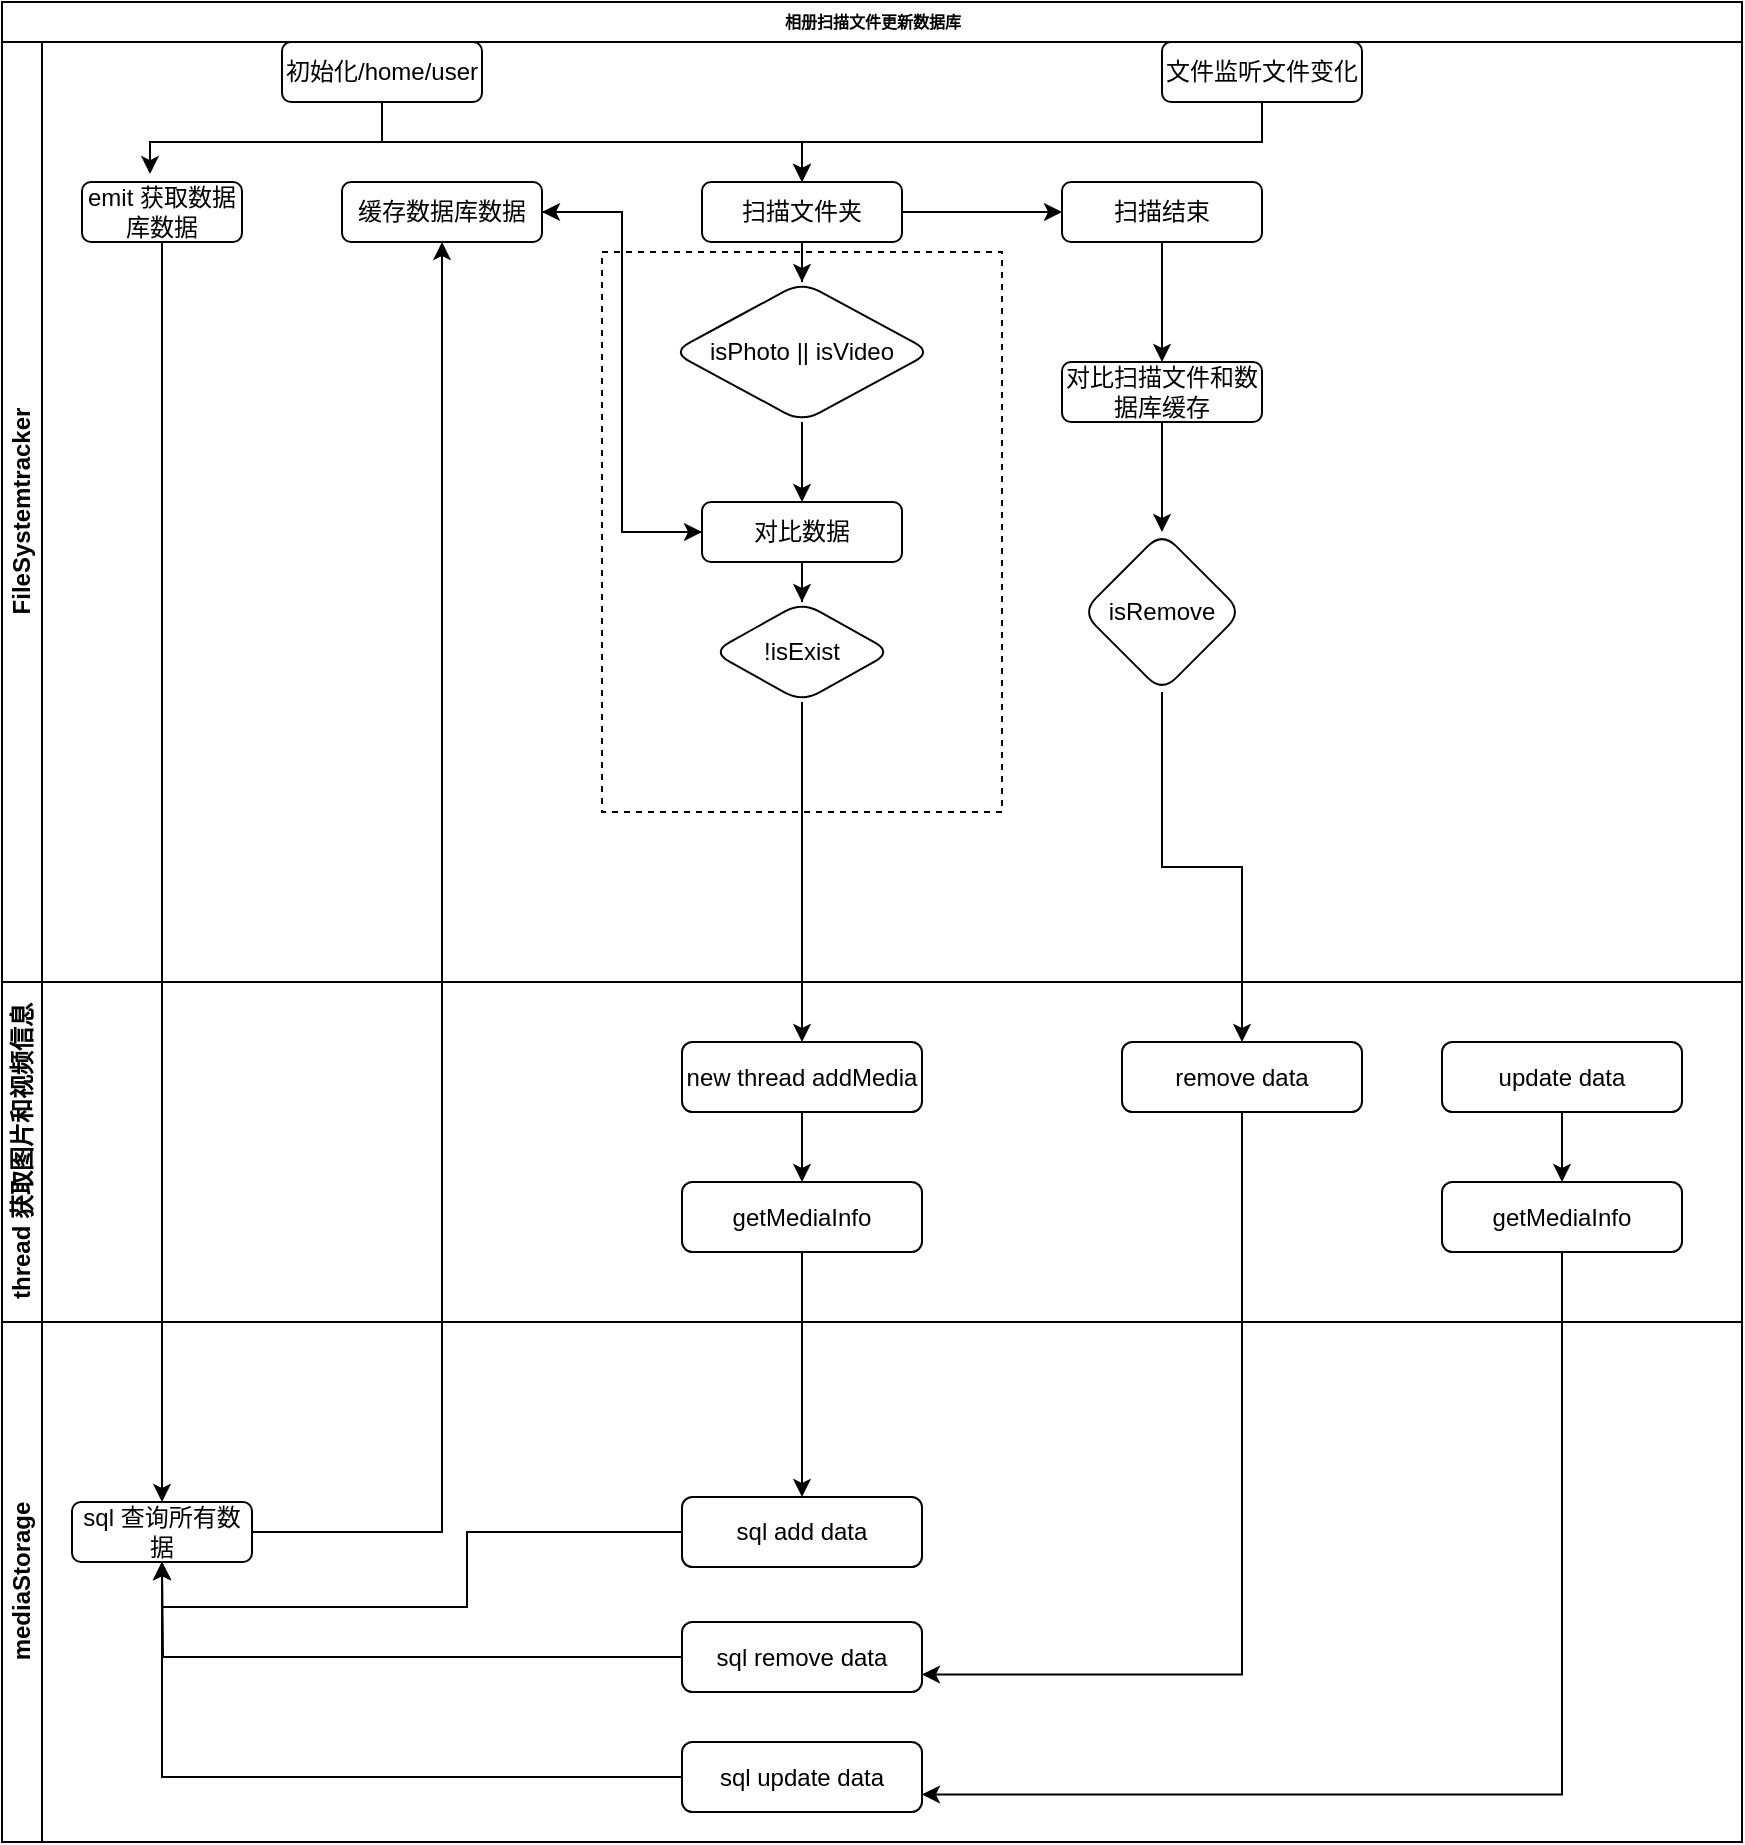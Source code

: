 <mxfile version="15.7.0" type="github">
  <diagram name="Page-1" id="c7488fd3-1785-93aa-aadb-54a6760d102a">
    <mxGraphModel dx="1350" dy="806" grid="1" gridSize="10" guides="1" tooltips="1" connect="1" arrows="1" fold="1" page="1" pageScale="1" pageWidth="1100" pageHeight="850" background="none" math="0" shadow="0">
      <root>
        <mxCell id="0" />
        <mxCell id="1" parent="0" />
        <mxCell id="jkEDnfAXK0N-5c7ANe-G-67" value="相册扫描文件更新数据库" style="swimlane;html=1;childLayout=stackLayout;horizontal=1;startSize=20;horizontalStack=0;rounded=0;shadow=0;labelBackgroundColor=none;strokeWidth=1;fontFamily=Verdana;fontSize=8;align=center;" vertex="1" parent="1">
          <mxGeometry x="110" y="60" width="870" height="920" as="geometry" />
        </mxCell>
        <mxCell id="jkEDnfAXK0N-5c7ANe-G-69" value="FileSystemtracker" style="swimlane;html=1;startSize=20;horizontal=0;" vertex="1" parent="jkEDnfAXK0N-5c7ANe-G-67">
          <mxGeometry y="20" width="870" height="470" as="geometry" />
        </mxCell>
        <mxCell id="jkEDnfAXK0N-5c7ANe-G-102" value="emit 获取数据库数据" style="rounded=1;whiteSpace=wrap;html=1;" vertex="1" parent="jkEDnfAXK0N-5c7ANe-G-69">
          <mxGeometry x="40" y="70" width="80" height="30" as="geometry" />
        </mxCell>
        <mxCell id="jkEDnfAXK0N-5c7ANe-G-119" style="edgeStyle=orthogonalEdgeStyle;rounded=0;orthogonalLoop=1;jettySize=auto;html=1;exitX=1;exitY=0.5;exitDx=0;exitDy=0;entryX=0;entryY=0.5;entryDx=0;entryDy=0;" edge="1" parent="jkEDnfAXK0N-5c7ANe-G-69" source="jkEDnfAXK0N-5c7ANe-G-105" target="jkEDnfAXK0N-5c7ANe-G-109">
          <mxGeometry relative="1" as="geometry" />
        </mxCell>
        <mxCell id="jkEDnfAXK0N-5c7ANe-G-105" value="缓存数据库数据" style="whiteSpace=wrap;html=1;rounded=1;" vertex="1" parent="jkEDnfAXK0N-5c7ANe-G-69">
          <mxGeometry x="170" y="70" width="100" height="30" as="geometry" />
        </mxCell>
        <mxCell id="jkEDnfAXK0N-5c7ANe-G-118" style="edgeStyle=orthogonalEdgeStyle;rounded=0;orthogonalLoop=1;jettySize=auto;html=1;exitX=0;exitY=0.5;exitDx=0;exitDy=0;entryX=1;entryY=0.5;entryDx=0;entryDy=0;" edge="1" parent="jkEDnfAXK0N-5c7ANe-G-69" source="jkEDnfAXK0N-5c7ANe-G-109" target="jkEDnfAXK0N-5c7ANe-G-105">
          <mxGeometry relative="1" as="geometry" />
        </mxCell>
        <mxCell id="jkEDnfAXK0N-5c7ANe-G-109" value="对比数据" style="whiteSpace=wrap;html=1;rounded=1;" vertex="1" parent="jkEDnfAXK0N-5c7ANe-G-69">
          <mxGeometry x="350" y="230" width="100" height="30" as="geometry" />
        </mxCell>
        <mxCell id="jkEDnfAXK0N-5c7ANe-G-117" style="edgeStyle=orthogonalEdgeStyle;rounded=0;orthogonalLoop=1;jettySize=auto;html=1;exitX=0.5;exitY=1;exitDx=0;exitDy=0;" edge="1" parent="jkEDnfAXK0N-5c7ANe-G-69" source="jkEDnfAXK0N-5c7ANe-G-111" target="jkEDnfAXK0N-5c7ANe-G-109">
          <mxGeometry relative="1" as="geometry" />
        </mxCell>
        <mxCell id="jkEDnfAXK0N-5c7ANe-G-111" value="isPhoto || isVideo" style="rhombus;whiteSpace=wrap;html=1;rounded=1;" vertex="1" parent="jkEDnfAXK0N-5c7ANe-G-69">
          <mxGeometry x="335" y="120" width="130" height="70" as="geometry" />
        </mxCell>
        <mxCell id="jkEDnfAXK0N-5c7ANe-G-120" value="!isExist" style="rhombus;whiteSpace=wrap;html=1;rounded=1;" vertex="1" parent="jkEDnfAXK0N-5c7ANe-G-69">
          <mxGeometry x="355" y="280" width="90" height="50" as="geometry" />
        </mxCell>
        <mxCell id="jkEDnfAXK0N-5c7ANe-G-121" value="" style="edgeStyle=orthogonalEdgeStyle;rounded=0;orthogonalLoop=1;jettySize=auto;html=1;" edge="1" parent="jkEDnfAXK0N-5c7ANe-G-69" source="jkEDnfAXK0N-5c7ANe-G-109" target="jkEDnfAXK0N-5c7ANe-G-120">
          <mxGeometry relative="1" as="geometry" />
        </mxCell>
        <mxCell id="jkEDnfAXK0N-5c7ANe-G-125" value="" style="rounded=0;whiteSpace=wrap;html=1;gradientDirection=north;fillColor=none;dashed=1;" vertex="1" parent="jkEDnfAXK0N-5c7ANe-G-69">
          <mxGeometry x="300" y="105" width="200" height="280" as="geometry" />
        </mxCell>
        <mxCell id="jkEDnfAXK0N-5c7ANe-G-149" value="对比扫描文件和数据库缓存" style="whiteSpace=wrap;html=1;rounded=1;" vertex="1" parent="jkEDnfAXK0N-5c7ANe-G-69">
          <mxGeometry x="530" y="160" width="100" height="30" as="geometry" />
        </mxCell>
        <mxCell id="jkEDnfAXK0N-5c7ANe-G-154" value="文件监听文件变化" style="whiteSpace=wrap;html=1;rounded=1;" vertex="1" parent="jkEDnfAXK0N-5c7ANe-G-69">
          <mxGeometry x="580" width="100" height="30" as="geometry" />
        </mxCell>
        <mxCell id="jkEDnfAXK0N-5c7ANe-G-162" style="edgeStyle=orthogonalEdgeStyle;rounded=0;orthogonalLoop=1;jettySize=auto;html=1;exitX=0.5;exitY=1;exitDx=0;exitDy=0;entryX=0.425;entryY=-0.133;entryDx=0;entryDy=0;entryPerimeter=0;" edge="1" parent="jkEDnfAXK0N-5c7ANe-G-69" source="jkEDnfAXK0N-5c7ANe-G-157" target="jkEDnfAXK0N-5c7ANe-G-102">
          <mxGeometry relative="1" as="geometry" />
        </mxCell>
        <mxCell id="jkEDnfAXK0N-5c7ANe-G-157" value="初始化/home/user" style="whiteSpace=wrap;html=1;rounded=1;" vertex="1" parent="jkEDnfAXK0N-5c7ANe-G-69">
          <mxGeometry x="140" width="100" height="30" as="geometry" />
        </mxCell>
        <mxCell id="jkEDnfAXK0N-5c7ANe-G-73" value="thread 获取图片和视频信息" style="swimlane;html=1;startSize=20;horizontal=0;" vertex="1" parent="jkEDnfAXK0N-5c7ANe-G-67">
          <mxGeometry y="490" width="870" height="170" as="geometry" />
        </mxCell>
        <mxCell id="jkEDnfAXK0N-5c7ANe-G-122" value="new thread addMedia" style="whiteSpace=wrap;html=1;rounded=1;" vertex="1" parent="jkEDnfAXK0N-5c7ANe-G-73">
          <mxGeometry x="340" y="30" width="120" height="35" as="geometry" />
        </mxCell>
        <mxCell id="jkEDnfAXK0N-5c7ANe-G-126" value="getMediaInfo" style="whiteSpace=wrap;html=1;rounded=1;" vertex="1" parent="jkEDnfAXK0N-5c7ANe-G-73">
          <mxGeometry x="340" y="100" width="120" height="35" as="geometry" />
        </mxCell>
        <mxCell id="jkEDnfAXK0N-5c7ANe-G-127" value="" style="edgeStyle=orthogonalEdgeStyle;rounded=0;orthogonalLoop=1;jettySize=auto;html=1;" edge="1" parent="jkEDnfAXK0N-5c7ANe-G-73" source="jkEDnfAXK0N-5c7ANe-G-122" target="jkEDnfAXK0N-5c7ANe-G-126">
          <mxGeometry relative="1" as="geometry" />
        </mxCell>
        <mxCell id="jkEDnfAXK0N-5c7ANe-G-135" value="remove data" style="whiteSpace=wrap;html=1;rounded=1;" vertex="1" parent="jkEDnfAXK0N-5c7ANe-G-73">
          <mxGeometry x="560" y="30" width="120" height="35" as="geometry" />
        </mxCell>
        <mxCell id="jkEDnfAXK0N-5c7ANe-G-137" value="update data" style="whiteSpace=wrap;html=1;rounded=1;" vertex="1" parent="jkEDnfAXK0N-5c7ANe-G-73">
          <mxGeometry x="720" y="30" width="120" height="35" as="geometry" />
        </mxCell>
        <mxCell id="jkEDnfAXK0N-5c7ANe-G-138" value="getMediaInfo" style="whiteSpace=wrap;html=1;rounded=1;" vertex="1" parent="jkEDnfAXK0N-5c7ANe-G-73">
          <mxGeometry x="720" y="100" width="120" height="35" as="geometry" />
        </mxCell>
        <mxCell id="jkEDnfAXK0N-5c7ANe-G-139" value="" style="edgeStyle=orthogonalEdgeStyle;rounded=0;orthogonalLoop=1;jettySize=auto;html=1;" edge="1" parent="jkEDnfAXK0N-5c7ANe-G-73" source="jkEDnfAXK0N-5c7ANe-G-137" target="jkEDnfAXK0N-5c7ANe-G-138">
          <mxGeometry relative="1" as="geometry" />
        </mxCell>
        <mxCell id="jkEDnfAXK0N-5c7ANe-G-104" value="" style="edgeStyle=orthogonalEdgeStyle;rounded=0;orthogonalLoop=1;jettySize=auto;html=1;" edge="1" parent="jkEDnfAXK0N-5c7ANe-G-67" source="jkEDnfAXK0N-5c7ANe-G-102" target="jkEDnfAXK0N-5c7ANe-G-103">
          <mxGeometry relative="1" as="geometry" />
        </mxCell>
        <mxCell id="jkEDnfAXK0N-5c7ANe-G-106" value="" style="edgeStyle=orthogonalEdgeStyle;rounded=0;orthogonalLoop=1;jettySize=auto;html=1;" edge="1" parent="jkEDnfAXK0N-5c7ANe-G-67" source="jkEDnfAXK0N-5c7ANe-G-103" target="jkEDnfAXK0N-5c7ANe-G-105">
          <mxGeometry relative="1" as="geometry" />
        </mxCell>
        <mxCell id="jkEDnfAXK0N-5c7ANe-G-123" value="" style="edgeStyle=orthogonalEdgeStyle;rounded=0;orthogonalLoop=1;jettySize=auto;html=1;" edge="1" parent="jkEDnfAXK0N-5c7ANe-G-67" source="jkEDnfAXK0N-5c7ANe-G-120" target="jkEDnfAXK0N-5c7ANe-G-122">
          <mxGeometry relative="1" as="geometry" />
        </mxCell>
        <mxCell id="jkEDnfAXK0N-5c7ANe-G-129" value="" style="edgeStyle=orthogonalEdgeStyle;rounded=0;orthogonalLoop=1;jettySize=auto;html=1;" edge="1" parent="jkEDnfAXK0N-5c7ANe-G-67" source="jkEDnfAXK0N-5c7ANe-G-126" target="jkEDnfAXK0N-5c7ANe-G-128">
          <mxGeometry relative="1" as="geometry" />
        </mxCell>
        <mxCell id="jkEDnfAXK0N-5c7ANe-G-90" value="mediaStorage" style="swimlane;html=1;startSize=20;horizontal=0;" vertex="1" parent="jkEDnfAXK0N-5c7ANe-G-67">
          <mxGeometry y="660" width="870" height="260" as="geometry">
            <mxRectangle y="320" width="820" height="20" as="alternateBounds" />
          </mxGeometry>
        </mxCell>
        <mxCell id="jkEDnfAXK0N-5c7ANe-G-103" value="sql 查询所有数据" style="whiteSpace=wrap;html=1;rounded=1;" vertex="1" parent="jkEDnfAXK0N-5c7ANe-G-90">
          <mxGeometry x="35" y="90" width="90" height="30" as="geometry" />
        </mxCell>
        <mxCell id="jkEDnfAXK0N-5c7ANe-G-142" style="edgeStyle=orthogonalEdgeStyle;rounded=0;orthogonalLoop=1;jettySize=auto;html=1;exitX=0;exitY=0.5;exitDx=0;exitDy=0;entryX=0.5;entryY=1;entryDx=0;entryDy=0;" edge="1" parent="jkEDnfAXK0N-5c7ANe-G-90" source="jkEDnfAXK0N-5c7ANe-G-128" target="jkEDnfAXK0N-5c7ANe-G-103">
          <mxGeometry relative="1" as="geometry" />
        </mxCell>
        <mxCell id="jkEDnfAXK0N-5c7ANe-G-128" value="sql add data" style="whiteSpace=wrap;html=1;rounded=1;" vertex="1" parent="jkEDnfAXK0N-5c7ANe-G-90">
          <mxGeometry x="340" y="87.5" width="120" height="35" as="geometry" />
        </mxCell>
        <mxCell id="jkEDnfAXK0N-5c7ANe-G-131" value="sql remove data" style="whiteSpace=wrap;html=1;rounded=1;" vertex="1" parent="jkEDnfAXK0N-5c7ANe-G-90">
          <mxGeometry x="340" y="150" width="120" height="35" as="geometry" />
        </mxCell>
        <mxCell id="jkEDnfAXK0N-5c7ANe-G-146" style="edgeStyle=orthogonalEdgeStyle;rounded=0;orthogonalLoop=1;jettySize=auto;html=1;exitX=0;exitY=0.5;exitDx=0;exitDy=0;entryX=0.5;entryY=1;entryDx=0;entryDy=0;" edge="1" parent="jkEDnfAXK0N-5c7ANe-G-90" source="jkEDnfAXK0N-5c7ANe-G-132" target="jkEDnfAXK0N-5c7ANe-G-103">
          <mxGeometry relative="1" as="geometry" />
        </mxCell>
        <mxCell id="jkEDnfAXK0N-5c7ANe-G-132" value="sql update data" style="whiteSpace=wrap;html=1;rounded=1;" vertex="1" parent="jkEDnfAXK0N-5c7ANe-G-90">
          <mxGeometry x="340" y="210" width="120" height="35" as="geometry" />
        </mxCell>
        <mxCell id="jkEDnfAXK0N-5c7ANe-G-136" style="edgeStyle=orthogonalEdgeStyle;rounded=0;orthogonalLoop=1;jettySize=auto;html=1;exitX=0.5;exitY=1;exitDx=0;exitDy=0;entryX=1;entryY=0.75;entryDx=0;entryDy=0;" edge="1" parent="jkEDnfAXK0N-5c7ANe-G-67" source="jkEDnfAXK0N-5c7ANe-G-135" target="jkEDnfAXK0N-5c7ANe-G-131">
          <mxGeometry relative="1" as="geometry" />
        </mxCell>
        <mxCell id="jkEDnfAXK0N-5c7ANe-G-140" style="edgeStyle=orthogonalEdgeStyle;rounded=0;orthogonalLoop=1;jettySize=auto;html=1;exitX=0.5;exitY=1;exitDx=0;exitDy=0;entryX=1;entryY=0.75;entryDx=0;entryDy=0;" edge="1" parent="jkEDnfAXK0N-5c7ANe-G-67" source="jkEDnfAXK0N-5c7ANe-G-138" target="jkEDnfAXK0N-5c7ANe-G-132">
          <mxGeometry relative="1" as="geometry" />
        </mxCell>
        <mxCell id="jkEDnfAXK0N-5c7ANe-G-112" value="" style="edgeStyle=orthogonalEdgeStyle;rounded=0;orthogonalLoop=1;jettySize=auto;html=1;" edge="1" parent="1" source="jkEDnfAXK0N-5c7ANe-G-107" target="jkEDnfAXK0N-5c7ANe-G-111">
          <mxGeometry relative="1" as="geometry" />
        </mxCell>
        <mxCell id="jkEDnfAXK0N-5c7ANe-G-148" value="" style="edgeStyle=orthogonalEdgeStyle;rounded=0;orthogonalLoop=1;jettySize=auto;html=1;" edge="1" parent="1" source="jkEDnfAXK0N-5c7ANe-G-107" target="jkEDnfAXK0N-5c7ANe-G-147">
          <mxGeometry relative="1" as="geometry" />
        </mxCell>
        <mxCell id="jkEDnfAXK0N-5c7ANe-G-107" value="扫描文件夹" style="whiteSpace=wrap;html=1;rounded=1;" vertex="1" parent="1">
          <mxGeometry x="460" y="150" width="100" height="30" as="geometry" />
        </mxCell>
        <mxCell id="jkEDnfAXK0N-5c7ANe-G-150" value="" style="edgeStyle=orthogonalEdgeStyle;rounded=0;orthogonalLoop=1;jettySize=auto;html=1;" edge="1" parent="1" source="jkEDnfAXK0N-5c7ANe-G-147" target="jkEDnfAXK0N-5c7ANe-G-149">
          <mxGeometry relative="1" as="geometry" />
        </mxCell>
        <mxCell id="jkEDnfAXK0N-5c7ANe-G-147" value="扫描结束" style="whiteSpace=wrap;html=1;rounded=1;" vertex="1" parent="1">
          <mxGeometry x="640" y="150" width="100" height="30" as="geometry" />
        </mxCell>
        <mxCell id="jkEDnfAXK0N-5c7ANe-G-153" style="edgeStyle=orthogonalEdgeStyle;rounded=0;orthogonalLoop=1;jettySize=auto;html=1;exitX=0.5;exitY=1;exitDx=0;exitDy=0;" edge="1" parent="1" source="jkEDnfAXK0N-5c7ANe-G-151" target="jkEDnfAXK0N-5c7ANe-G-135">
          <mxGeometry relative="1" as="geometry" />
        </mxCell>
        <mxCell id="jkEDnfAXK0N-5c7ANe-G-151" value="isRemove" style="rhombus;whiteSpace=wrap;html=1;rounded=1;" vertex="1" parent="1">
          <mxGeometry x="650" y="325" width="80" height="80" as="geometry" />
        </mxCell>
        <mxCell id="jkEDnfAXK0N-5c7ANe-G-152" value="" style="edgeStyle=orthogonalEdgeStyle;rounded=0;orthogonalLoop=1;jettySize=auto;html=1;" edge="1" parent="1" source="jkEDnfAXK0N-5c7ANe-G-149" target="jkEDnfAXK0N-5c7ANe-G-151">
          <mxGeometry relative="1" as="geometry" />
        </mxCell>
        <mxCell id="jkEDnfAXK0N-5c7ANe-G-156" style="edgeStyle=orthogonalEdgeStyle;rounded=0;orthogonalLoop=1;jettySize=auto;html=1;exitX=0.5;exitY=1;exitDx=0;exitDy=0;entryX=0.5;entryY=0;entryDx=0;entryDy=0;" edge="1" parent="1" source="jkEDnfAXK0N-5c7ANe-G-154" target="jkEDnfAXK0N-5c7ANe-G-107">
          <mxGeometry relative="1" as="geometry" />
        </mxCell>
        <mxCell id="jkEDnfAXK0N-5c7ANe-G-160" style="edgeStyle=orthogonalEdgeStyle;rounded=0;orthogonalLoop=1;jettySize=auto;html=1;exitX=0.5;exitY=1;exitDx=0;exitDy=0;" edge="1" parent="1" source="jkEDnfAXK0N-5c7ANe-G-157" target="jkEDnfAXK0N-5c7ANe-G-107">
          <mxGeometry relative="1" as="geometry" />
        </mxCell>
        <mxCell id="jkEDnfAXK0N-5c7ANe-G-161" style="edgeStyle=orthogonalEdgeStyle;rounded=0;orthogonalLoop=1;jettySize=auto;html=1;exitX=0;exitY=0.5;exitDx=0;exitDy=0;" edge="1" parent="1" source="jkEDnfAXK0N-5c7ANe-G-131">
          <mxGeometry relative="1" as="geometry">
            <mxPoint x="190" y="840" as="targetPoint" />
          </mxGeometry>
        </mxCell>
      </root>
    </mxGraphModel>
  </diagram>
</mxfile>
